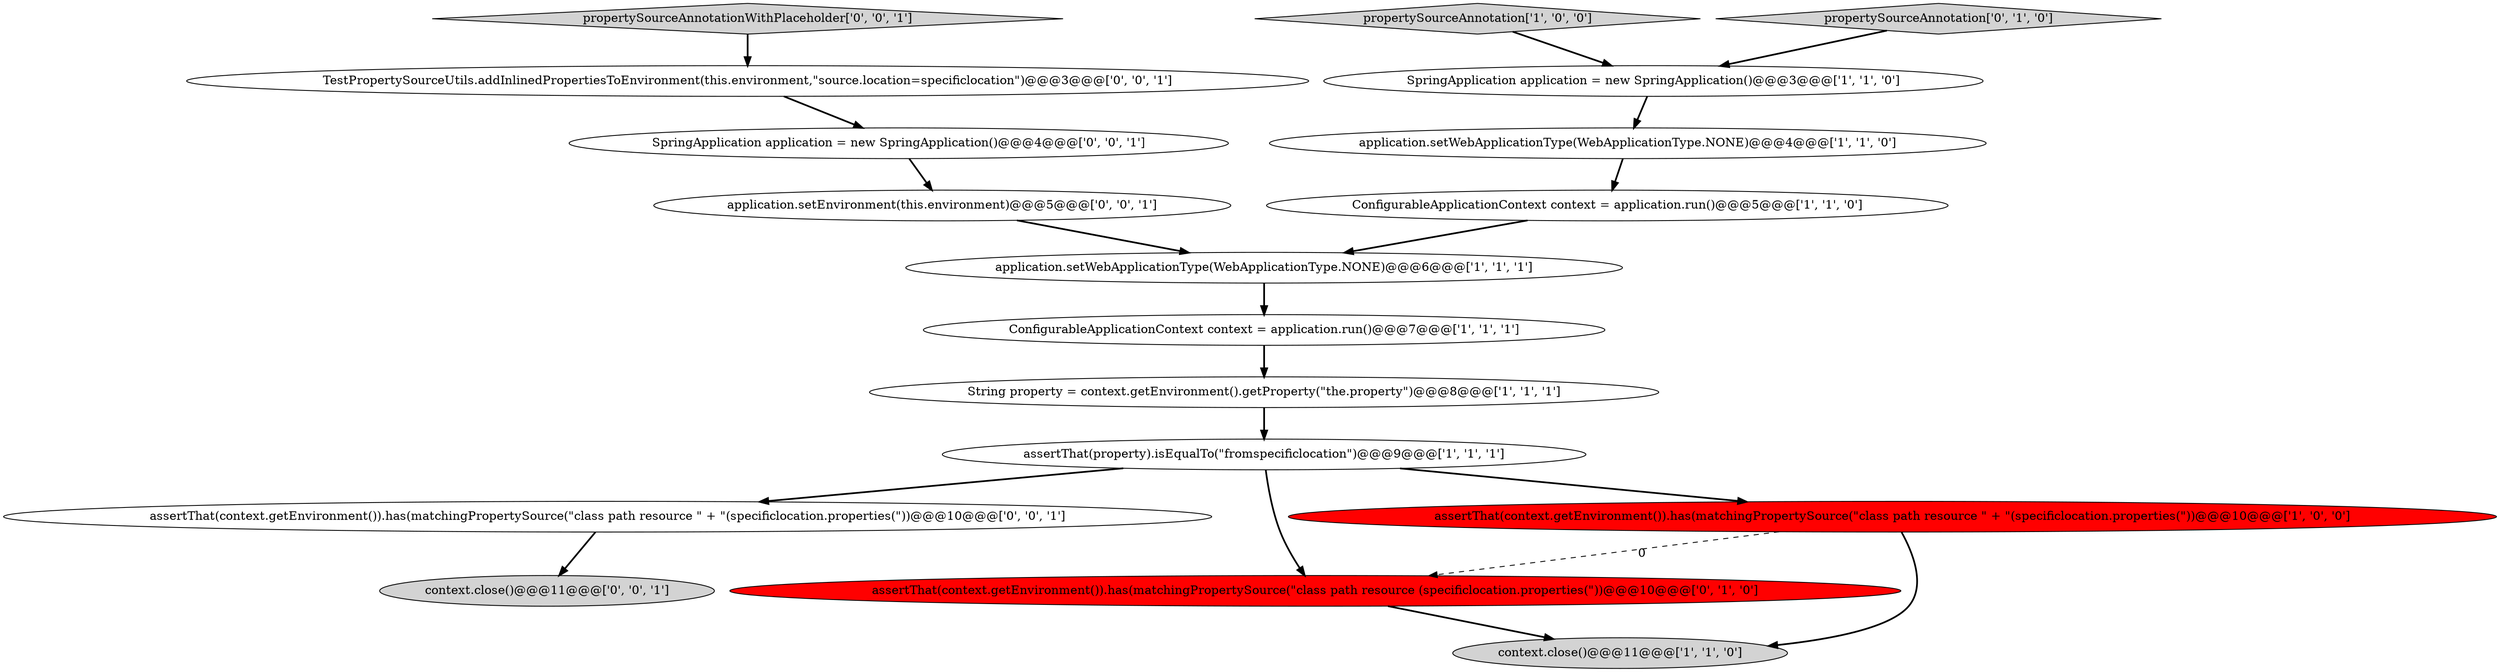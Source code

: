 digraph {
10 [style = filled, label = "assertThat(context.getEnvironment()).has(matchingPropertySource(\"class path resource (specificlocation.properties(\"))@@@10@@@['0', '1', '0']", fillcolor = red, shape = ellipse image = "AAA1AAABBB2BBB"];
7 [style = filled, label = "String property = context.getEnvironment().getProperty(\"the.property\")@@@8@@@['1', '1', '1']", fillcolor = white, shape = ellipse image = "AAA0AAABBB1BBB"];
9 [style = filled, label = "assertThat(property).isEqualTo(\"fromspecificlocation\")@@@9@@@['1', '1', '1']", fillcolor = white, shape = ellipse image = "AAA0AAABBB1BBB"];
12 [style = filled, label = "application.setEnvironment(this.environment)@@@5@@@['0', '0', '1']", fillcolor = white, shape = ellipse image = "AAA0AAABBB3BBB"];
17 [style = filled, label = "TestPropertySourceUtils.addInlinedPropertiesToEnvironment(this.environment,\"source.location=specificlocation\")@@@3@@@['0', '0', '1']", fillcolor = white, shape = ellipse image = "AAA0AAABBB3BBB"];
6 [style = filled, label = "ConfigurableApplicationContext context = application.run()@@@7@@@['1', '1', '1']", fillcolor = white, shape = ellipse image = "AAA0AAABBB1BBB"];
13 [style = filled, label = "SpringApplication application = new SpringApplication()@@@4@@@['0', '0', '1']", fillcolor = white, shape = ellipse image = "AAA0AAABBB3BBB"];
16 [style = filled, label = "assertThat(context.getEnvironment()).has(matchingPropertySource(\"class path resource \" + \"(specificlocation.properties(\"))@@@10@@@['0', '0', '1']", fillcolor = white, shape = ellipse image = "AAA0AAABBB3BBB"];
11 [style = filled, label = "propertySourceAnnotation['0', '1', '0']", fillcolor = lightgray, shape = diamond image = "AAA0AAABBB2BBB"];
14 [style = filled, label = "propertySourceAnnotationWithPlaceholder['0', '0', '1']", fillcolor = lightgray, shape = diamond image = "AAA0AAABBB3BBB"];
5 [style = filled, label = "context.close()@@@11@@@['1', '1', '0']", fillcolor = lightgray, shape = ellipse image = "AAA0AAABBB1BBB"];
8 [style = filled, label = "SpringApplication application = new SpringApplication()@@@3@@@['1', '1', '0']", fillcolor = white, shape = ellipse image = "AAA0AAABBB1BBB"];
4 [style = filled, label = "application.setWebApplicationType(WebApplicationType.NONE)@@@6@@@['1', '1', '1']", fillcolor = white, shape = ellipse image = "AAA0AAABBB1BBB"];
15 [style = filled, label = "context.close()@@@11@@@['0', '0', '1']", fillcolor = lightgray, shape = ellipse image = "AAA0AAABBB3BBB"];
2 [style = filled, label = "propertySourceAnnotation['1', '0', '0']", fillcolor = lightgray, shape = diamond image = "AAA0AAABBB1BBB"];
3 [style = filled, label = "ConfigurableApplicationContext context = application.run()@@@5@@@['1', '1', '0']", fillcolor = white, shape = ellipse image = "AAA0AAABBB1BBB"];
1 [style = filled, label = "application.setWebApplicationType(WebApplicationType.NONE)@@@4@@@['1', '1', '0']", fillcolor = white, shape = ellipse image = "AAA0AAABBB1BBB"];
0 [style = filled, label = "assertThat(context.getEnvironment()).has(matchingPropertySource(\"class path resource \" + \"(specificlocation.properties(\"))@@@10@@@['1', '0', '0']", fillcolor = red, shape = ellipse image = "AAA1AAABBB1BBB"];
1->3 [style = bold, label=""];
7->9 [style = bold, label=""];
8->1 [style = bold, label=""];
11->8 [style = bold, label=""];
16->15 [style = bold, label=""];
14->17 [style = bold, label=""];
17->13 [style = bold, label=""];
13->12 [style = bold, label=""];
10->5 [style = bold, label=""];
9->0 [style = bold, label=""];
6->7 [style = bold, label=""];
9->10 [style = bold, label=""];
12->4 [style = bold, label=""];
4->6 [style = bold, label=""];
3->4 [style = bold, label=""];
9->16 [style = bold, label=""];
0->10 [style = dashed, label="0"];
2->8 [style = bold, label=""];
0->5 [style = bold, label=""];
}
